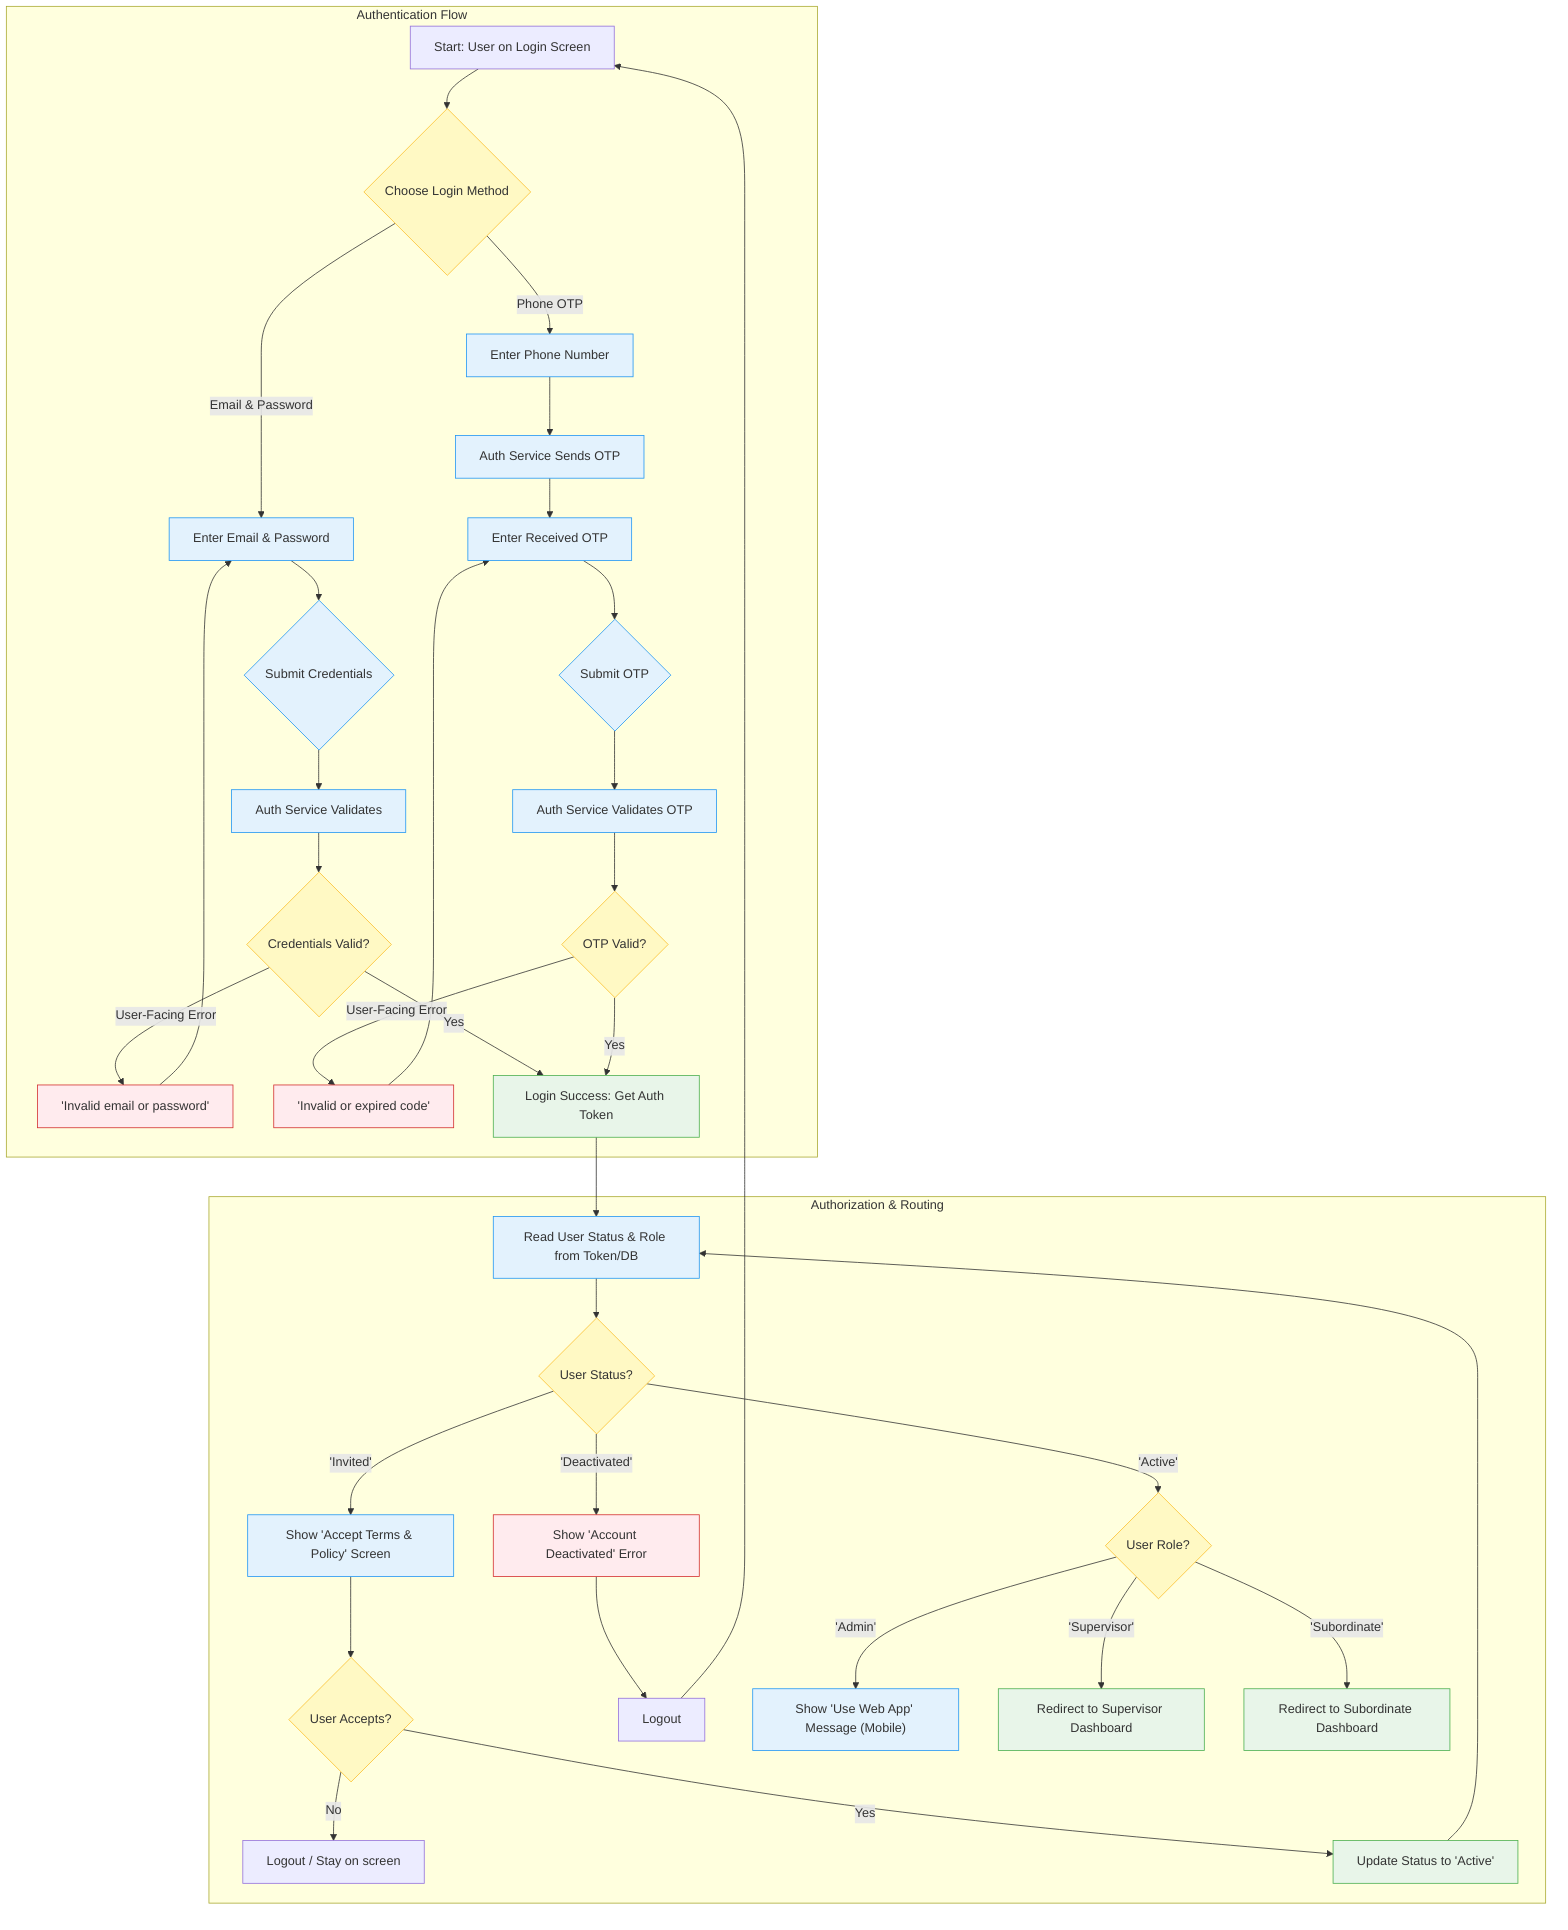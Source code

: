 flowchart TD
    subgraph "Authentication Flow"
        A[Start: User on Login Screen] --> B{Choose Login Method};
        B -->|Email & Password| C[Enter Email & Password];
        B -->|Phone OTP| D[Enter Phone Number];

        C --> E{Submit Credentials};
        E --> F[Auth Service Validates];
        F --> G{Credentials Valid?};
        G -- User-Facing Error --> H["'Invalid email or password'"];
        H --> C;

        D --> I[Auth Service Sends OTP];
        I --> J[Enter Received OTP];
        J --> K{Submit OTP};
        K --> L[Auth Service Validates OTP];
        L --> M{OTP Valid?};
        M -- User-Facing Error --> N["'Invalid or expired code'"];
        N --> J;

        G -->|Yes| O[Login Success: Get Auth Token];
        M -->|Yes| O;
    end

    subgraph "Authorization & Routing"
        O --> P[Read User Status & Role from Token/DB];
        P --> Q{User Status?};
        
        Q -->|'Invited'| R[Show 'Accept Terms & Policy' Screen];
        R --> S{User Accepts?};
        S -->|No| T[Logout / Stay on screen];
        S -->|Yes| U[Update Status to 'Active'];
        U --> P;

        Q -->|'Deactivated'| V[Show 'Account Deactivated' Error];
        V --> W[Logout];
        W --> A;

        Q -->|'Active'| X{User Role?};
        X -->|'Admin'| Y["Show 'Use Web App' Message (Mobile)"];
        X -->|'Supervisor'| Z[Redirect to Supervisor Dashboard];
        X -->|'Subordinate'| AA[Redirect to Subordinate Dashboard];
    end

    %% Styling
    classDef errorNode fill:#ffebee,stroke:#d32f2f,color:#333
    classDef successNode fill:#e8f5e9,stroke:#4caf50,color:#333
    classDef decisionNode fill:#fff9c4,stroke:#fbc02d,color:#333
    classDef processNode fill:#e3f2fd,stroke:#2196f3,color:#333
    
    class H,N,V errorNode;
    class O,U,Z,AA successNode;
    class B,G,M,Q,S,X decisionNode;
    class C,D,E,F,I,J,K,L,P,R,Y processNode;